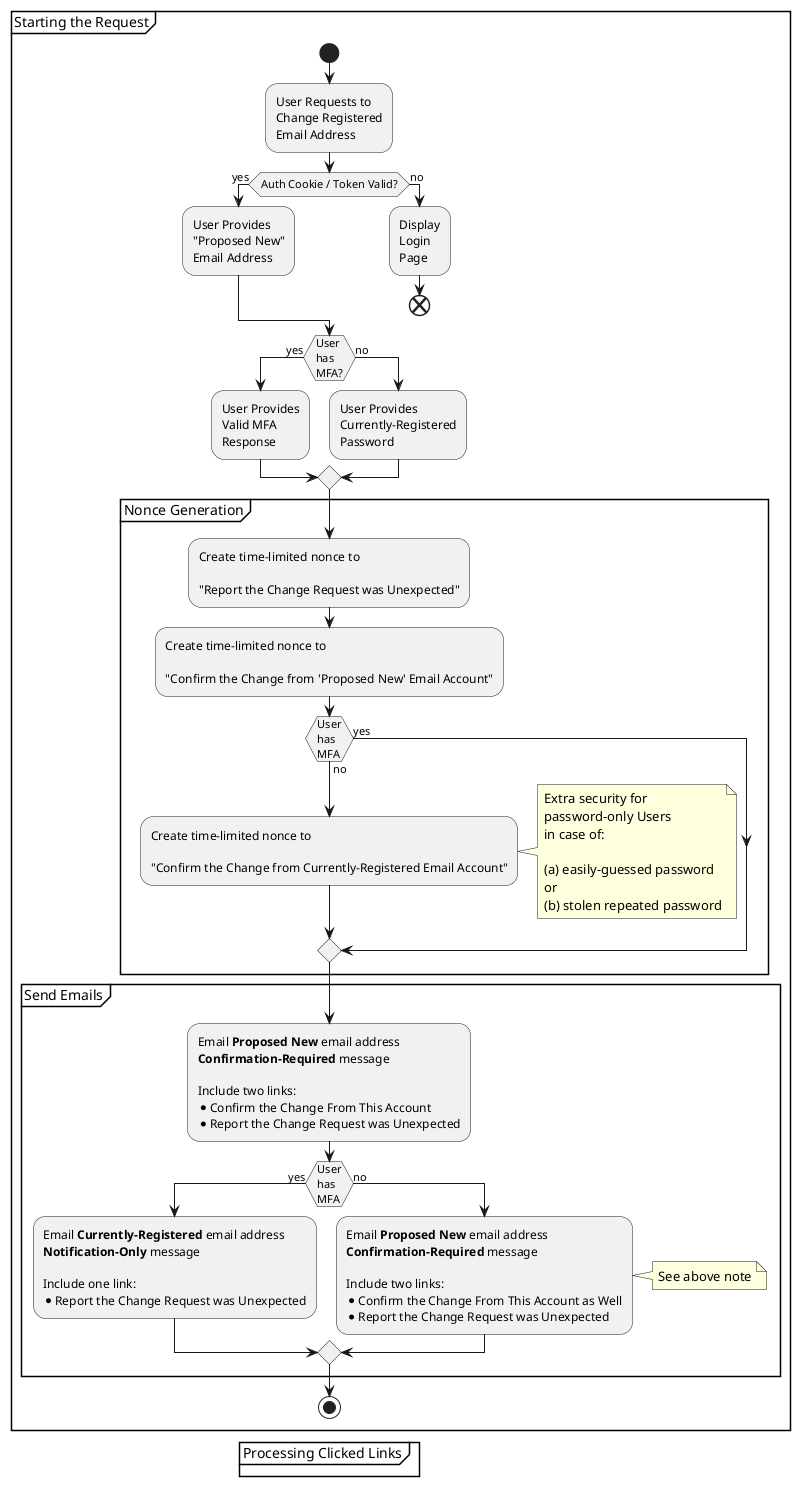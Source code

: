 @startuml
group Starting the Request
    start
    :User Requests to\nChange Registered\nEmail Address;

    if (Auth Cookie / Token Valid?) then (yes)
    :User Provides\n"Proposed New"\nEmail Address;
    else (no)
    :Display\nLogin\nPage;
    end
    endif

    if (User\nhas\nMFA?) then (yes)
        :User Provides\nValid MFA\nResponse;
    else (no)
        :User Provides\nCurrently-Registered\nPassword;
    endif

    partition "Nonce Generation" {
        :Create time-limited nonce to\n\n"Report the Change Request was Unexpected";
        :Create time-limited nonce to\n\n"Confirm the Change from 'Proposed New' Email Account";
        
        if (User\nhas\nMFA) then (yes)
        else (no)
            :Create time-limited nonce to\n\n"Confirm the Change from Currently-Registered Email Account";
            note right
                Extra security for 
                password-only Users 
                in case of:
                
                (a) easily-guessed password
                or
                (b) stolen repeated password
            end note
        endif
    }
    partition "Send Emails" {
        :Email **Proposed New** email address 
        **Confirmation-Required** message

        Include two links:
        * Confirm the Change From This Account
        * Report the Change Request was Unexpected;

        if (User\nhas\nMFA) then (yes)
            :Email **Currently-Registered** email address
            **Notification-Only** message
            
            Include one link:
            * Report the Change Request was Unexpected;
        else (no)
            :Email **Proposed New** email address 
            **Confirmation-Required** message

            Include two links:
            * Confirm the Change From This Account as Well
            * Report the Change Request was Unexpected;

            note right
                See above note
            end note
        endif
    }
    stop
end group

group Processing Clicked Links
end group
@enduml